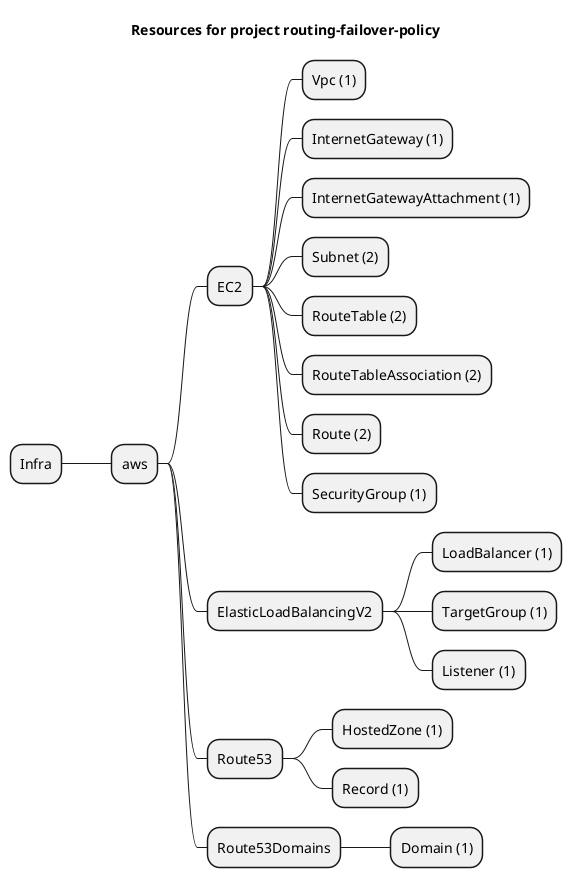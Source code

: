 @startmindmap
title Resources for project routing-failover-policy
skinparam monochrome true
+ Infra
++ aws
+++ EC2
++++ Vpc (1)
++++ InternetGateway (1)
++++ InternetGatewayAttachment (1)
++++ Subnet (2)
++++ RouteTable (2)
++++ RouteTableAssociation (2)
++++ Route (2)
++++ SecurityGroup (1)
+++ ElasticLoadBalancingV2
++++ LoadBalancer (1)
++++ TargetGroup (1)
++++ Listener (1)
+++ Route53
++++ HostedZone (1)
++++ Record (1)
+++ Route53Domains
++++ Domain (1)
@endmindmap